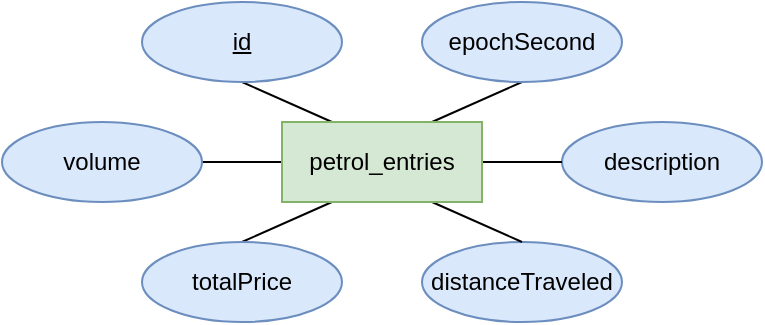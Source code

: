 <mxfile version="28.2.0">
  <diagram name="Page-1" id="86DyE4iFojEXtG5Y-RKm">
    <mxGraphModel dx="1141" dy="585" grid="1" gridSize="10" guides="1" tooltips="1" connect="1" arrows="1" fold="1" page="1" pageScale="1" pageWidth="850" pageHeight="1100" math="0" shadow="0">
      <root>
        <mxCell id="0" />
        <mxCell id="1" parent="0" />
        <mxCell id="yMwmE3qfdgWV35wLSOWw-9" style="rounded=0;orthogonalLoop=1;jettySize=auto;html=1;exitX=0.5;exitY=1;exitDx=0;exitDy=0;entryX=0.25;entryY=0;entryDx=0;entryDy=0;endArrow=none;endFill=0;" edge="1" parent="1" source="yMwmE3qfdgWV35wLSOWw-1" target="yMwmE3qfdgWV35wLSOWw-7">
          <mxGeometry relative="1" as="geometry" />
        </mxCell>
        <mxCell id="yMwmE3qfdgWV35wLSOWw-1" value="&lt;u&gt;id&lt;/u&gt;" style="ellipse;whiteSpace=wrap;html=1;fillColor=#dae8fc;strokeColor=#6c8ebf;" vertex="1" parent="1">
          <mxGeometry x="70" width="100" height="40" as="geometry" />
        </mxCell>
        <mxCell id="yMwmE3qfdgWV35wLSOWw-10" style="rounded=0;orthogonalLoop=1;jettySize=auto;html=1;exitX=0.5;exitY=1;exitDx=0;exitDy=0;entryX=0.75;entryY=0;entryDx=0;entryDy=0;endArrow=none;endFill=0;" edge="1" parent="1" source="yMwmE3qfdgWV35wLSOWw-2" target="yMwmE3qfdgWV35wLSOWw-7">
          <mxGeometry relative="1" as="geometry" />
        </mxCell>
        <mxCell id="yMwmE3qfdgWV35wLSOWw-2" value="epochSecond" style="ellipse;whiteSpace=wrap;html=1;fillColor=#dae8fc;strokeColor=#6c8ebf;" vertex="1" parent="1">
          <mxGeometry x="210" width="100" height="40" as="geometry" />
        </mxCell>
        <mxCell id="yMwmE3qfdgWV35wLSOWw-8" style="edgeStyle=orthogonalEdgeStyle;rounded=0;orthogonalLoop=1;jettySize=auto;html=1;exitX=1;exitY=0.5;exitDx=0;exitDy=0;entryX=0;entryY=0.5;entryDx=0;entryDy=0;endArrow=none;endFill=0;" edge="1" parent="1" source="yMwmE3qfdgWV35wLSOWw-3" target="yMwmE3qfdgWV35wLSOWw-7">
          <mxGeometry relative="1" as="geometry" />
        </mxCell>
        <mxCell id="yMwmE3qfdgWV35wLSOWw-3" value="volume" style="ellipse;whiteSpace=wrap;html=1;fillColor=#dae8fc;strokeColor=#6c8ebf;" vertex="1" parent="1">
          <mxGeometry y="60" width="100" height="40" as="geometry" />
        </mxCell>
        <mxCell id="yMwmE3qfdgWV35wLSOWw-12" style="rounded=0;orthogonalLoop=1;jettySize=auto;html=1;exitX=0.5;exitY=0;exitDx=0;exitDy=0;entryX=0.25;entryY=1;entryDx=0;entryDy=0;endArrow=none;endFill=0;" edge="1" parent="1" source="yMwmE3qfdgWV35wLSOWw-4" target="yMwmE3qfdgWV35wLSOWw-7">
          <mxGeometry relative="1" as="geometry" />
        </mxCell>
        <mxCell id="yMwmE3qfdgWV35wLSOWw-4" value="totalPrice" style="ellipse;whiteSpace=wrap;html=1;fillColor=#dae8fc;strokeColor=#6c8ebf;" vertex="1" parent="1">
          <mxGeometry x="70" y="120" width="100" height="40" as="geometry" />
        </mxCell>
        <mxCell id="yMwmE3qfdgWV35wLSOWw-5" value="description" style="ellipse;whiteSpace=wrap;html=1;fillColor=#dae8fc;strokeColor=#6c8ebf;" vertex="1" parent="1">
          <mxGeometry x="280" y="60" width="100" height="40" as="geometry" />
        </mxCell>
        <mxCell id="yMwmE3qfdgWV35wLSOWw-6" value="distanceTraveled" style="ellipse;whiteSpace=wrap;html=1;fillColor=#dae8fc;strokeColor=#6c8ebf;" vertex="1" parent="1">
          <mxGeometry x="210" y="120" width="100" height="40" as="geometry" />
        </mxCell>
        <mxCell id="yMwmE3qfdgWV35wLSOWw-11" style="edgeStyle=orthogonalEdgeStyle;rounded=0;orthogonalLoop=1;jettySize=auto;html=1;exitX=1;exitY=0.5;exitDx=0;exitDy=0;entryX=0;entryY=0.5;entryDx=0;entryDy=0;endArrow=none;endFill=0;" edge="1" parent="1" source="yMwmE3qfdgWV35wLSOWw-7" target="yMwmE3qfdgWV35wLSOWw-5">
          <mxGeometry relative="1" as="geometry" />
        </mxCell>
        <mxCell id="yMwmE3qfdgWV35wLSOWw-13" style="rounded=0;orthogonalLoop=1;jettySize=auto;html=1;exitX=0.75;exitY=1;exitDx=0;exitDy=0;entryX=0.5;entryY=0;entryDx=0;entryDy=0;endArrow=none;endFill=0;" edge="1" parent="1" source="yMwmE3qfdgWV35wLSOWw-7" target="yMwmE3qfdgWV35wLSOWw-6">
          <mxGeometry relative="1" as="geometry" />
        </mxCell>
        <mxCell id="yMwmE3qfdgWV35wLSOWw-7" value="petrol_entries" style="rounded=0;whiteSpace=wrap;html=1;fillColor=#d5e8d4;strokeColor=#82b366;" vertex="1" parent="1">
          <mxGeometry x="140" y="60" width="100" height="40" as="geometry" />
        </mxCell>
      </root>
    </mxGraphModel>
  </diagram>
</mxfile>
